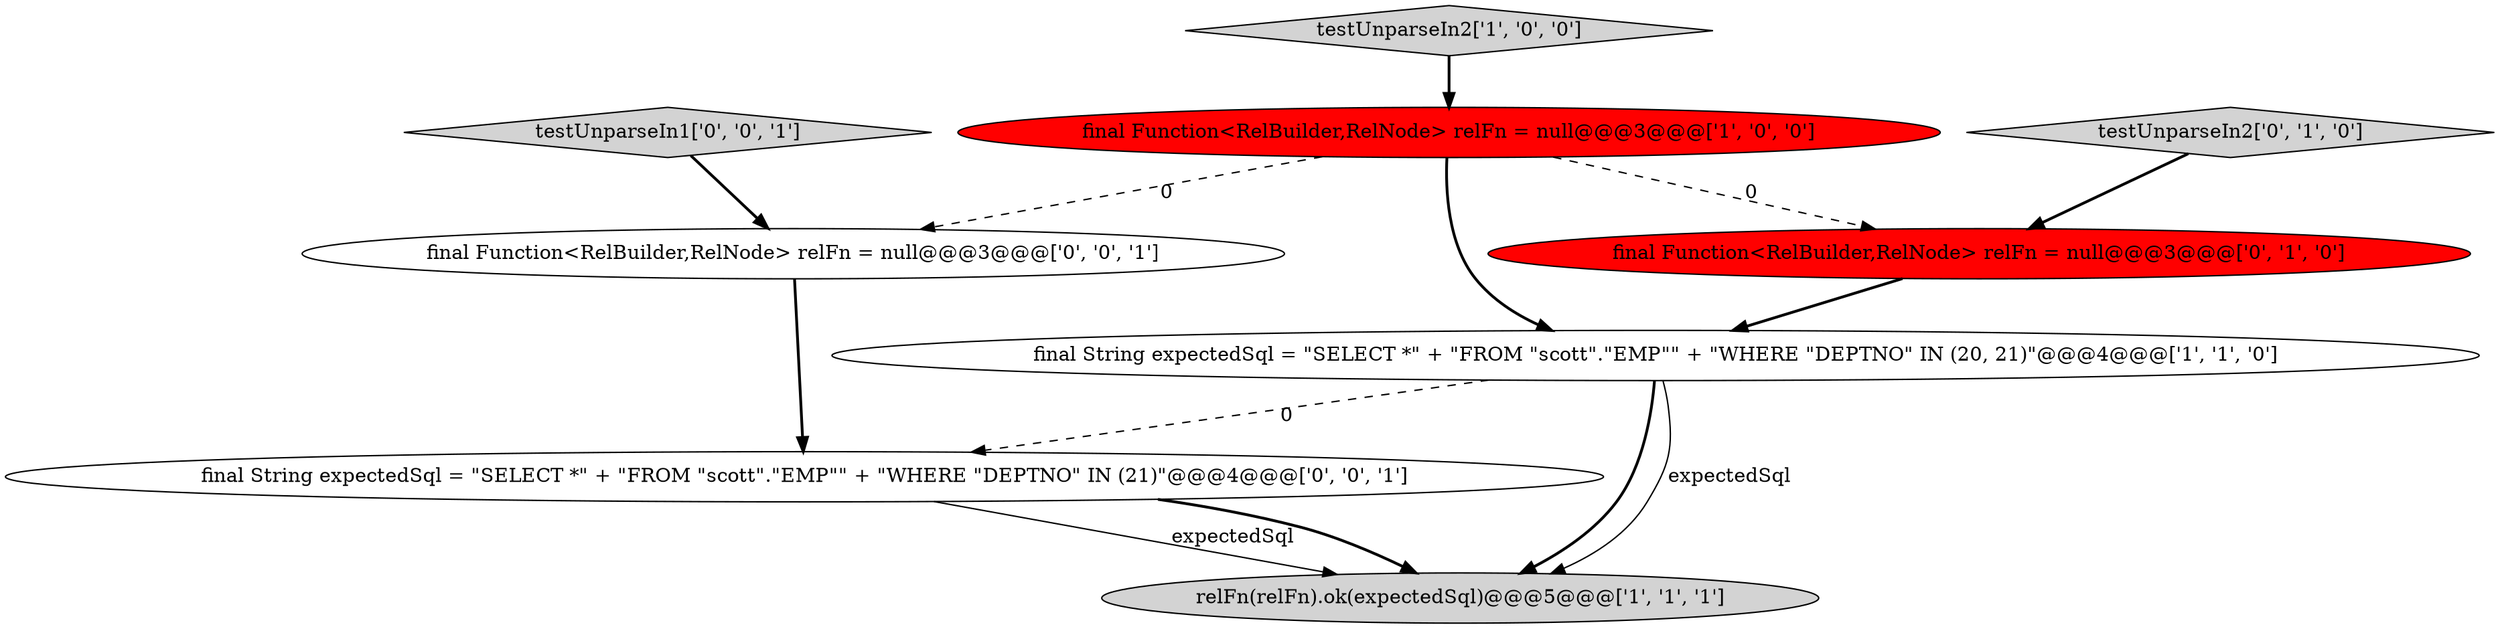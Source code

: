 digraph {
1 [style = filled, label = "final Function<RelBuilder,RelNode> relFn = null@@@3@@@['1', '0', '0']", fillcolor = red, shape = ellipse image = "AAA1AAABBB1BBB"];
6 [style = filled, label = "testUnparseIn1['0', '0', '1']", fillcolor = lightgray, shape = diamond image = "AAA0AAABBB3BBB"];
2 [style = filled, label = "testUnparseIn2['1', '0', '0']", fillcolor = lightgray, shape = diamond image = "AAA0AAABBB1BBB"];
3 [style = filled, label = "relFn(relFn).ok(expectedSql)@@@5@@@['1', '1', '1']", fillcolor = lightgray, shape = ellipse image = "AAA0AAABBB1BBB"];
8 [style = filled, label = "final Function<RelBuilder,RelNode> relFn = null@@@3@@@['0', '0', '1']", fillcolor = white, shape = ellipse image = "AAA0AAABBB3BBB"];
7 [style = filled, label = "final String expectedSql = \"SELECT *\" + \"FROM \"scott\".\"EMP\"\" + \"WHERE \"DEPTNO\" IN (21)\"@@@4@@@['0', '0', '1']", fillcolor = white, shape = ellipse image = "AAA0AAABBB3BBB"];
5 [style = filled, label = "final Function<RelBuilder,RelNode> relFn = null@@@3@@@['0', '1', '0']", fillcolor = red, shape = ellipse image = "AAA1AAABBB2BBB"];
0 [style = filled, label = "final String expectedSql = \"SELECT *\" + \"FROM \"scott\".\"EMP\"\" + \"WHERE \"DEPTNO\" IN (20, 21)\"@@@4@@@['1', '1', '0']", fillcolor = white, shape = ellipse image = "AAA0AAABBB1BBB"];
4 [style = filled, label = "testUnparseIn2['0', '1', '0']", fillcolor = lightgray, shape = diamond image = "AAA0AAABBB2BBB"];
0->3 [style = bold, label=""];
6->8 [style = bold, label=""];
7->3 [style = solid, label="expectedSql"];
1->8 [style = dashed, label="0"];
1->0 [style = bold, label=""];
1->5 [style = dashed, label="0"];
5->0 [style = bold, label=""];
0->7 [style = dashed, label="0"];
4->5 [style = bold, label=""];
2->1 [style = bold, label=""];
7->3 [style = bold, label=""];
8->7 [style = bold, label=""];
0->3 [style = solid, label="expectedSql"];
}
